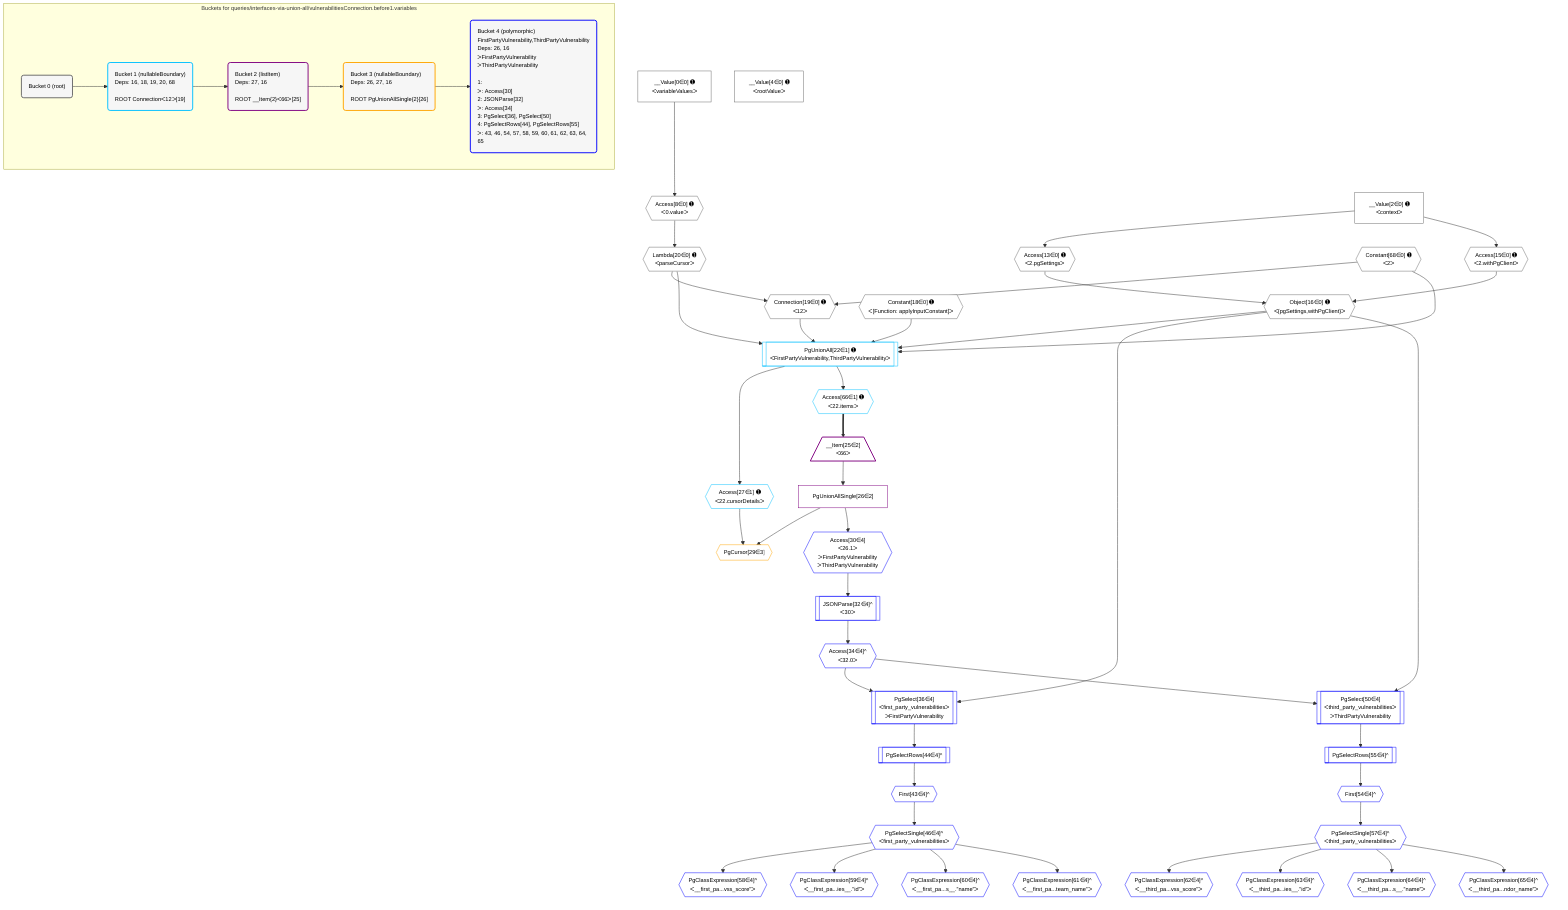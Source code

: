 %%{init: {'themeVariables': { 'fontSize': '12px'}}}%%
graph TD
    classDef path fill:#eee,stroke:#000,color:#000
    classDef plan fill:#fff,stroke-width:1px,color:#000
    classDef itemplan fill:#fff,stroke-width:2px,color:#000
    classDef unbatchedplan fill:#dff,stroke-width:1px,color:#000
    classDef sideeffectplan fill:#fcc,stroke-width:2px,color:#000
    classDef bucket fill:#f6f6f6,color:#000,stroke-width:2px,text-align:left

    subgraph "Buckets for queries/interfaces-via-union-all/vulnerabilitiesConnection.before1.variables"
    Bucket0("Bucket 0 (root)"):::bucket
    Bucket1("Bucket 1 (nullableBoundary)<br />Deps: 16, 18, 19, 20, 68<br /><br />ROOT Connectionᐸ12ᐳ[19]"):::bucket
    Bucket2("Bucket 2 (listItem)<br />Deps: 27, 16<br /><br />ROOT __Item{2}ᐸ66ᐳ[25]"):::bucket
    Bucket3("Bucket 3 (nullableBoundary)<br />Deps: 26, 27, 16<br /><br />ROOT PgUnionAllSingle{2}[26]"):::bucket
    Bucket4("Bucket 4 (polymorphic)<br />FirstPartyVulnerability,ThirdPartyVulnerability<br />Deps: 26, 16<br />ᐳFirstPartyVulnerability<br />ᐳThirdPartyVulnerability<br /><br />1: <br />ᐳ: Access[30]<br />2: JSONParse[32]<br />ᐳ: Access[34]<br />3: PgSelect[36], PgSelect[50]<br />4: PgSelectRows[44], PgSelectRows[55]<br />ᐳ: 43, 46, 54, 57, 58, 59, 60, 61, 62, 63, 64, 65"):::bucket
    end
    Bucket0 --> Bucket1
    Bucket1 --> Bucket2
    Bucket2 --> Bucket3
    Bucket3 --> Bucket4

    %% plan dependencies
    Object16{{"Object[16∈0] ➊<br />ᐸ{pgSettings,withPgClient}ᐳ"}}:::plan
    Access13{{"Access[13∈0] ➊<br />ᐸ2.pgSettingsᐳ"}}:::plan
    Access15{{"Access[15∈0] ➊<br />ᐸ2.withPgClientᐳ"}}:::plan
    Access13 & Access15 --> Object16
    Connection19{{"Connection[19∈0] ➊<br />ᐸ12ᐳ"}}:::plan
    Constant68{{"Constant[68∈0] ➊<br />ᐸ2ᐳ"}}:::plan
    Lambda20{{"Lambda[20∈0] ➊<br />ᐸparseCursorᐳ"}}:::plan
    Constant68 & Lambda20 --> Connection19
    Access8{{"Access[8∈0] ➊<br />ᐸ0.valueᐳ"}}:::plan
    __Value0["__Value[0∈0] ➊<br />ᐸvariableValuesᐳ"]:::plan
    __Value0 --> Access8
    __Value2["__Value[2∈0] ➊<br />ᐸcontextᐳ"]:::plan
    __Value2 --> Access13
    __Value2 --> Access15
    Access8 --> Lambda20
    __Value4["__Value[4∈0] ➊<br />ᐸrootValueᐳ"]:::plan
    Constant18{{"Constant[18∈0] ➊<br />ᐸ[Function: applyInputConstant]ᐳ"}}:::plan
    PgUnionAll22[["PgUnionAll[22∈1] ➊<br />ᐸFirstPartyVulnerability,ThirdPartyVulnerabilityᐳ"]]:::plan
    Object16 & Constant18 & Connection19 & Lambda20 & Constant68 --> PgUnionAll22
    Access27{{"Access[27∈1] ➊<br />ᐸ22.cursorDetailsᐳ"}}:::plan
    PgUnionAll22 --> Access27
    Access66{{"Access[66∈1] ➊<br />ᐸ22.itemsᐳ"}}:::plan
    PgUnionAll22 --> Access66
    __Item25[/"__Item[25∈2]<br />ᐸ66ᐳ"\]:::itemplan
    Access66 ==> __Item25
    PgUnionAllSingle26["PgUnionAllSingle[26∈2]"]:::plan
    __Item25 --> PgUnionAllSingle26
    PgCursor29{{"PgCursor[29∈3]"}}:::plan
    PgUnionAllSingle26 & Access27 --> PgCursor29
    PgSelect36[["PgSelect[36∈4]<br />ᐸfirst_party_vulnerabilitiesᐳ<br />ᐳFirstPartyVulnerability"]]:::plan
    Access34{{"Access[34∈4]^<br />ᐸ32.0ᐳ"}}:::plan
    Object16 & Access34 --> PgSelect36
    PgSelect50[["PgSelect[50∈4]<br />ᐸthird_party_vulnerabilitiesᐳ<br />ᐳThirdPartyVulnerability"]]:::plan
    Object16 & Access34 --> PgSelect50
    Access30{{"Access[30∈4]<br />ᐸ26.1ᐳ<br />ᐳFirstPartyVulnerability<br />ᐳThirdPartyVulnerability"}}:::plan
    PgUnionAllSingle26 --> Access30
    JSONParse32[["JSONParse[32∈4]^<br />ᐸ30ᐳ"]]:::plan
    Access30 --> JSONParse32
    JSONParse32 --> Access34
    First43{{"First[43∈4]^"}}:::plan
    PgSelectRows44[["PgSelectRows[44∈4]^"]]:::plan
    PgSelectRows44 --> First43
    PgSelect36 --> PgSelectRows44
    PgSelectSingle46{{"PgSelectSingle[46∈4]^<br />ᐸfirst_party_vulnerabilitiesᐳ"}}:::plan
    First43 --> PgSelectSingle46
    First54{{"First[54∈4]^"}}:::plan
    PgSelectRows55[["PgSelectRows[55∈4]^"]]:::plan
    PgSelectRows55 --> First54
    PgSelect50 --> PgSelectRows55
    PgSelectSingle57{{"PgSelectSingle[57∈4]^<br />ᐸthird_party_vulnerabilitiesᐳ"}}:::plan
    First54 --> PgSelectSingle57
    PgClassExpression58{{"PgClassExpression[58∈4]^<br />ᐸ__first_pa...vss_score”ᐳ"}}:::plan
    PgSelectSingle46 --> PgClassExpression58
    PgClassExpression59{{"PgClassExpression[59∈4]^<br />ᐸ__first_pa...ies__.”id”ᐳ"}}:::plan
    PgSelectSingle46 --> PgClassExpression59
    PgClassExpression60{{"PgClassExpression[60∈4]^<br />ᐸ__first_pa...s__.”name”ᐳ"}}:::plan
    PgSelectSingle46 --> PgClassExpression60
    PgClassExpression61{{"PgClassExpression[61∈4]^<br />ᐸ__first_pa...team_name”ᐳ"}}:::plan
    PgSelectSingle46 --> PgClassExpression61
    PgClassExpression62{{"PgClassExpression[62∈4]^<br />ᐸ__third_pa...vss_score”ᐳ"}}:::plan
    PgSelectSingle57 --> PgClassExpression62
    PgClassExpression63{{"PgClassExpression[63∈4]^<br />ᐸ__third_pa...ies__.”id”ᐳ"}}:::plan
    PgSelectSingle57 --> PgClassExpression63
    PgClassExpression64{{"PgClassExpression[64∈4]^<br />ᐸ__third_pa...s__.”name”ᐳ"}}:::plan
    PgSelectSingle57 --> PgClassExpression64
    PgClassExpression65{{"PgClassExpression[65∈4]^<br />ᐸ__third_pa...ndor_name”ᐳ"}}:::plan
    PgSelectSingle57 --> PgClassExpression65

    %% define steps
    classDef bucket0 stroke:#696969
    class Bucket0,__Value0,__Value2,__Value4,Access8,Access13,Access15,Object16,Constant18,Connection19,Lambda20,Constant68 bucket0
    classDef bucket1 stroke:#00bfff
    class Bucket1,PgUnionAll22,Access27,Access66 bucket1
    classDef bucket2 stroke:#7f007f
    class Bucket2,__Item25,PgUnionAllSingle26 bucket2
    classDef bucket3 stroke:#ffa500
    class Bucket3,PgCursor29 bucket3
    classDef bucket4 stroke:#0000ff
    class Bucket4,Access30,JSONParse32,Access34,PgSelect36,First43,PgSelectRows44,PgSelectSingle46,PgSelect50,First54,PgSelectRows55,PgSelectSingle57,PgClassExpression58,PgClassExpression59,PgClassExpression60,PgClassExpression61,PgClassExpression62,PgClassExpression63,PgClassExpression64,PgClassExpression65 bucket4